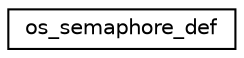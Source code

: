 digraph "Graphical Class Hierarchy"
{
 // LATEX_PDF_SIZE
  edge [fontname="Helvetica",fontsize="10",labelfontname="Helvetica",labelfontsize="10"];
  node [fontname="Helvetica",fontsize="10",shape=record];
  rankdir="LR";
  Node0 [label="os_semaphore_def",height=0.2,width=0.4,color="black", fillcolor="white", style="filled",URL="$structos__semaphore__def.html",tooltip=" "];
}
